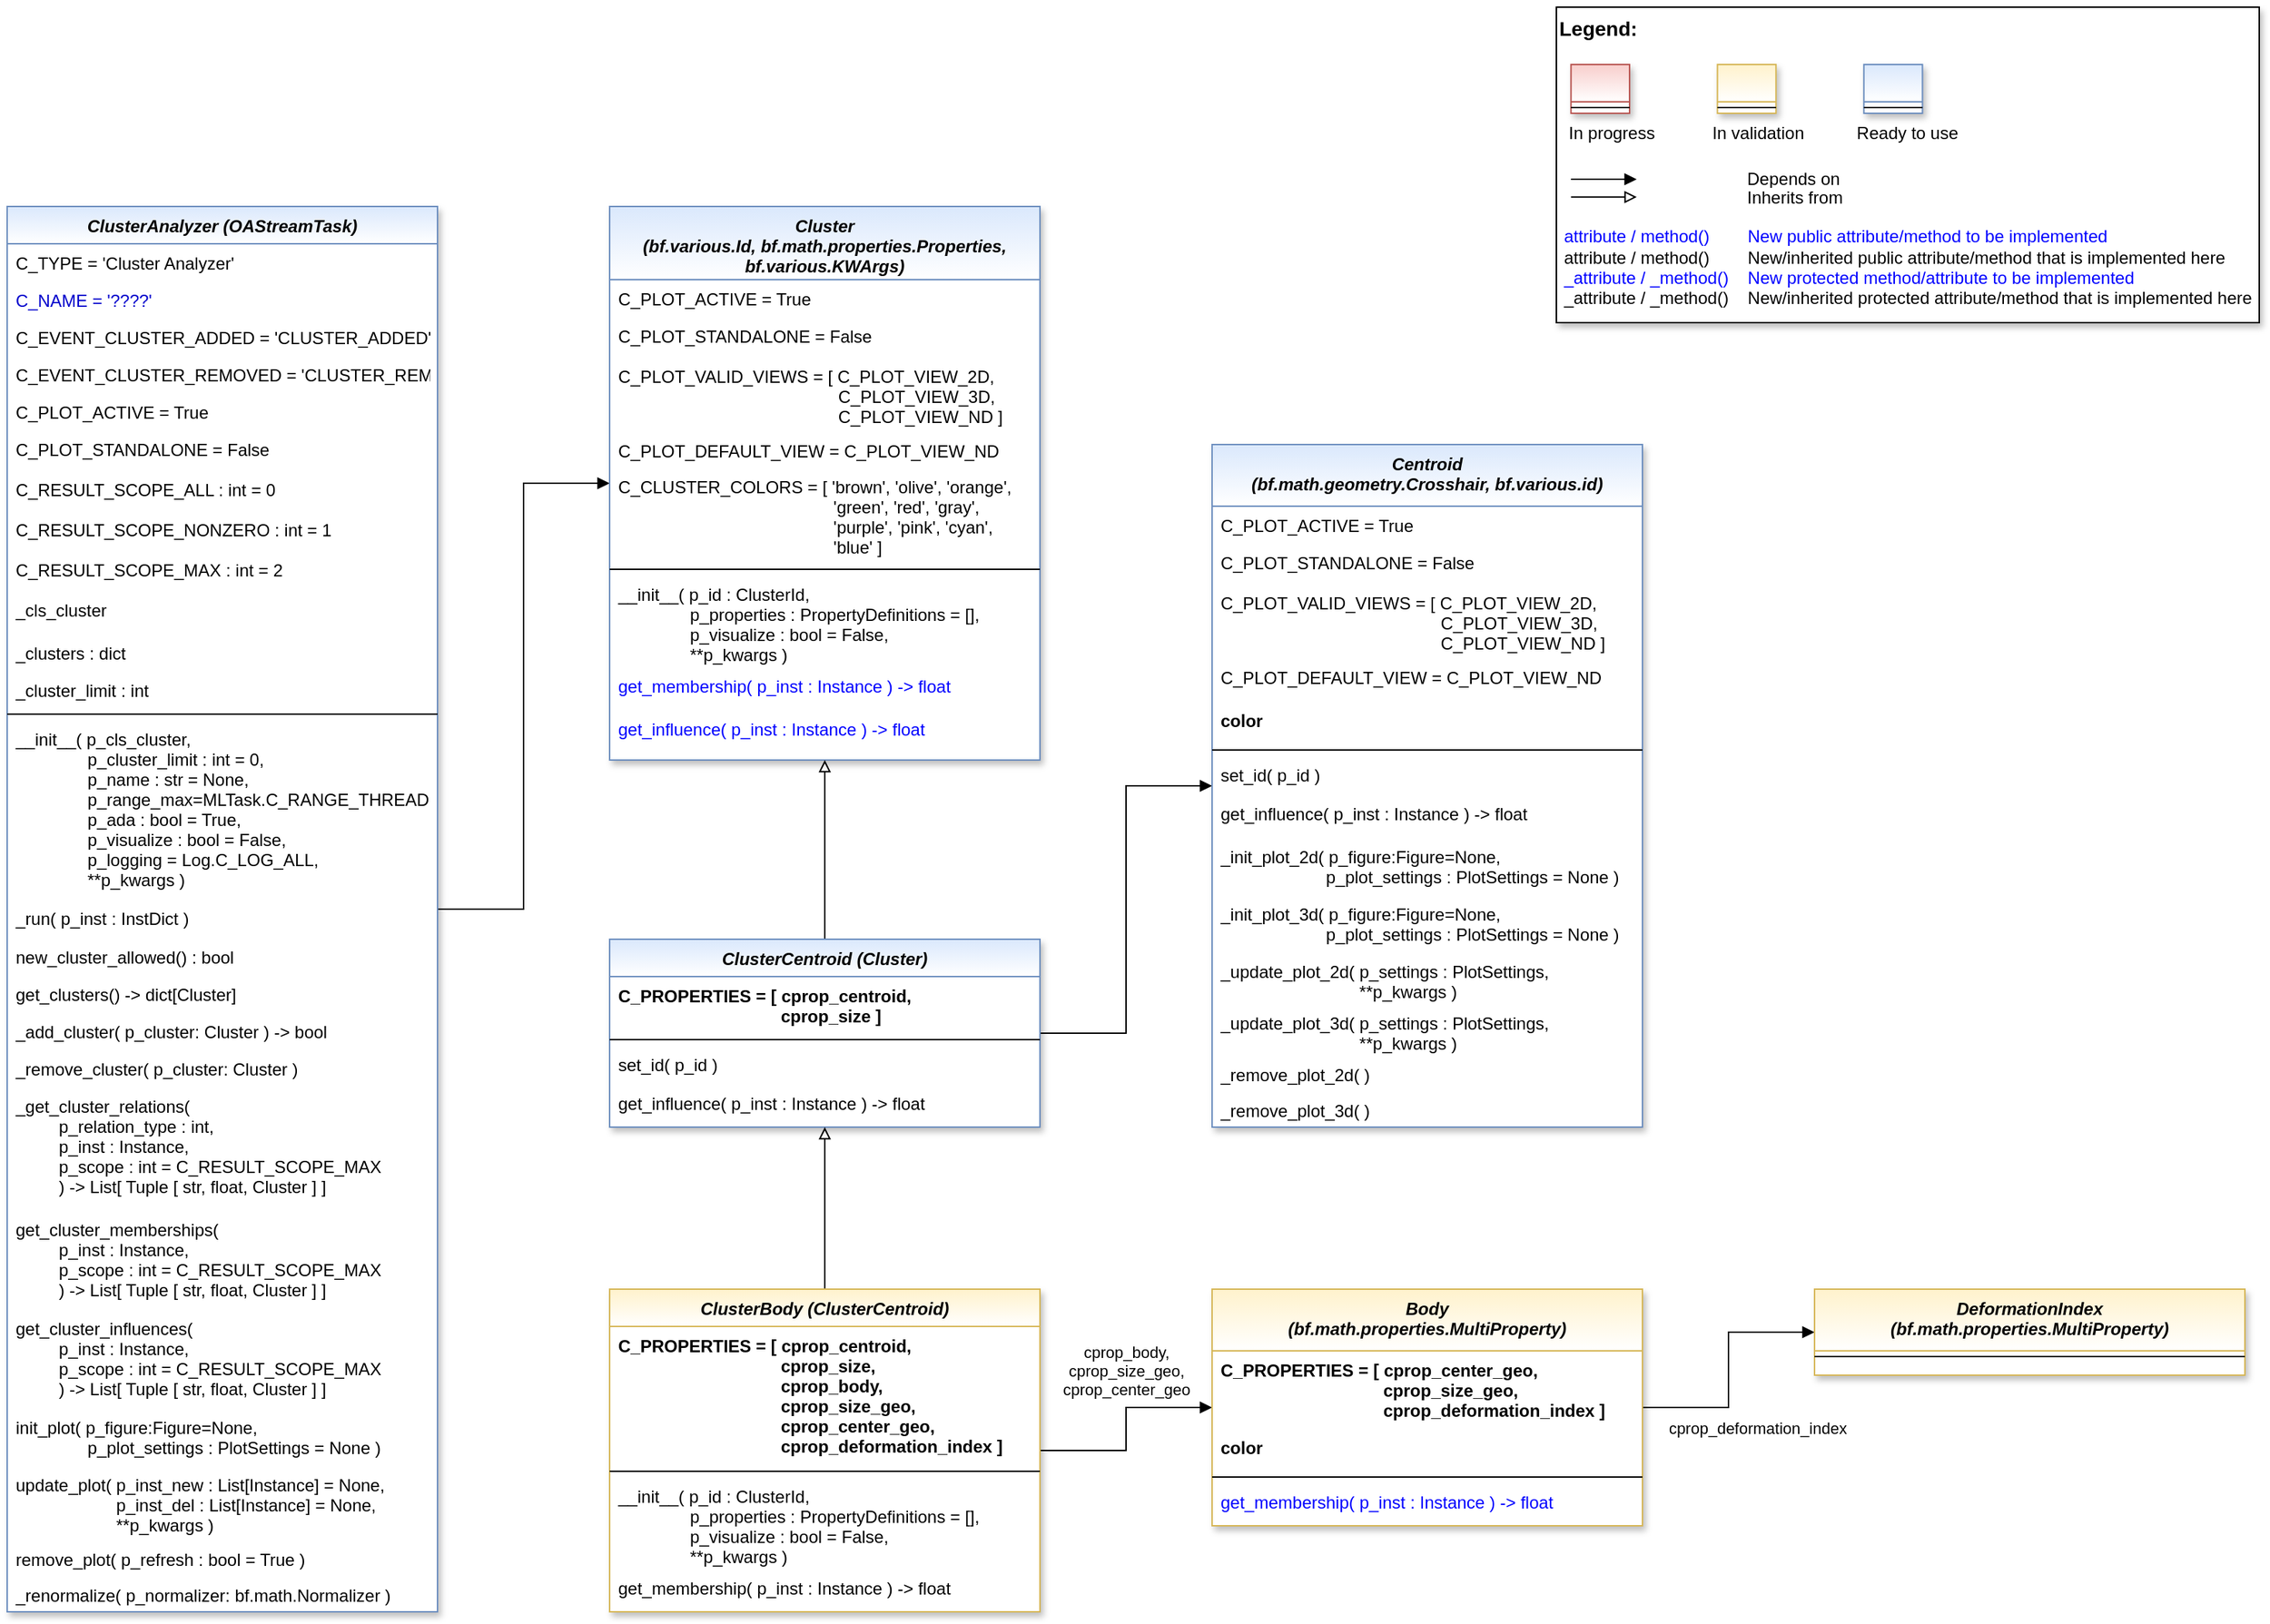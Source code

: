 <mxfile version="26.1.1">
  <diagram id="C5RBs43oDa-KdzZeNtuy" name="Page-1">
    <mxGraphModel dx="2004" dy="1237" grid="1" gridSize="10" guides="1" tooltips="1" connect="1" arrows="1" fold="1" page="1" pageScale="1" pageWidth="2336" pageHeight="1654" math="0" shadow="0">
      <root>
        <mxCell id="WIyWlLk6GJQsqaUBKTNV-0" />
        <mxCell id="WIyWlLk6GJQsqaUBKTNV-1" parent="WIyWlLk6GJQsqaUBKTNV-0" />
        <mxCell id="8to30gGF-NwvKGgbKM0f-0" style="edgeStyle=orthogonalEdgeStyle;rounded=0;orthogonalLoop=1;jettySize=auto;html=1;endArrow=block;endFill=1;" parent="WIyWlLk6GJQsqaUBKTNV-1" source="fdyP1tWBDfPf_pqGQ-dC-91" target="ZzQm4s6gQr2k5gAJpQ90-0" edge="1">
          <mxGeometry relative="1" as="geometry" />
        </mxCell>
        <mxCell id="fdyP1tWBDfPf_pqGQ-dC-91" value="ClusterAnalyzer (OAStreamTask)" style="swimlane;fontStyle=3;align=center;verticalAlign=top;childLayout=stackLayout;horizontal=1;startSize=26;horizontalStack=0;resizeParent=1;resizeLast=0;collapsible=1;marginBottom=0;rounded=0;shadow=1;strokeWidth=1;fillColor=#dae8fc;strokeColor=#6c8ebf;swimlaneFillColor=#ffffff;gradientColor=#FFFFFF;" parent="WIyWlLk6GJQsqaUBKTNV-1" vertex="1">
          <mxGeometry x="40" y="179" width="300" height="980" as="geometry">
            <mxRectangle x="230" y="140" width="160" height="26" as="alternateBounds" />
          </mxGeometry>
        </mxCell>
        <mxCell id="u_LcHSpNlp2SDuldC6Ik-1" value="C_TYPE = &#39;Cluster Analyzer&#39;" style="text;align=left;verticalAlign=top;spacingLeft=4;spacingRight=4;overflow=hidden;rotatable=0;points=[[0,0.5],[1,0.5]];portConstraint=eastwest;fontColor=default;" parent="fdyP1tWBDfPf_pqGQ-dC-91" vertex="1">
          <mxGeometry y="26" width="300" height="26" as="geometry" />
        </mxCell>
        <mxCell id="ha-FynVWbeqEeqbahRzi-0" value="C_NAME = &#39;????&#39;" style="text;align=left;verticalAlign=top;spacingLeft=4;spacingRight=4;overflow=hidden;rotatable=0;points=[[0,0.5],[1,0.5]];portConstraint=eastwest;fontColor=#0000CC;" parent="fdyP1tWBDfPf_pqGQ-dC-91" vertex="1">
          <mxGeometry y="52" width="300" height="26" as="geometry" />
        </mxCell>
        <mxCell id="FSbazA9buHETMWcpUqeL-2" value="C_EVENT_CLUSTER_ADDED = &#39;CLUSTER_ADDED&#39;" style="text;align=left;verticalAlign=top;spacingLeft=4;spacingRight=4;overflow=hidden;rotatable=0;points=[[0,0.5],[1,0.5]];portConstraint=eastwest;fontColor=default;" parent="fdyP1tWBDfPf_pqGQ-dC-91" vertex="1">
          <mxGeometry y="78" width="300" height="26" as="geometry" />
        </mxCell>
        <mxCell id="FSbazA9buHETMWcpUqeL-3" value="C_EVENT_CLUSTER_REMOVED = &#39;CLUSTER_REMOVED&#39;" style="text;align=left;verticalAlign=top;spacingLeft=4;spacingRight=4;overflow=hidden;rotatable=0;points=[[0,0.5],[1,0.5]];portConstraint=eastwest;fontColor=default;" parent="fdyP1tWBDfPf_pqGQ-dC-91" vertex="1">
          <mxGeometry y="104" width="300" height="26" as="geometry" />
        </mxCell>
        <mxCell id="NiR23lWWdtpF8f0qRRbo-54" value="C_PLOT_ACTIVE = True" style="text;align=left;verticalAlign=top;spacingLeft=4;spacingRight=4;overflow=hidden;rotatable=0;points=[[0,0.5],[1,0.5]];portConstraint=eastwest;fontColor=default;" parent="fdyP1tWBDfPf_pqGQ-dC-91" vertex="1">
          <mxGeometry y="130" width="300" height="26" as="geometry" />
        </mxCell>
        <mxCell id="NiR23lWWdtpF8f0qRRbo-55" value="C_PLOT_STANDALONE = False" style="text;align=left;verticalAlign=top;spacingLeft=4;spacingRight=4;overflow=hidden;rotatable=0;points=[[0,0.5],[1,0.5]];portConstraint=eastwest;fontColor=default;" parent="fdyP1tWBDfPf_pqGQ-dC-91" vertex="1">
          <mxGeometry y="156" width="300" height="28" as="geometry" />
        </mxCell>
        <mxCell id="_bpy7UCVCgOma2jbvFI5-0" value="C_RESULT_SCOPE_ALL : int = 0" style="text;align=left;verticalAlign=top;spacingLeft=4;spacingRight=4;overflow=hidden;rotatable=0;points=[[0,0.5],[1,0.5]];portConstraint=eastwest;fontColor=default;" parent="fdyP1tWBDfPf_pqGQ-dC-91" vertex="1">
          <mxGeometry y="184" width="300" height="28" as="geometry" />
        </mxCell>
        <mxCell id="_bpy7UCVCgOma2jbvFI5-1" value="C_RESULT_SCOPE_NONZERO : int = 1" style="text;align=left;verticalAlign=top;spacingLeft=4;spacingRight=4;overflow=hidden;rotatable=0;points=[[0,0.5],[1,0.5]];portConstraint=eastwest;fontColor=default;" parent="fdyP1tWBDfPf_pqGQ-dC-91" vertex="1">
          <mxGeometry y="212" width="300" height="28" as="geometry" />
        </mxCell>
        <mxCell id="_bpy7UCVCgOma2jbvFI5-2" value="C_RESULT_SCOPE_MAX : int = 2" style="text;align=left;verticalAlign=top;spacingLeft=4;spacingRight=4;overflow=hidden;rotatable=0;points=[[0,0.5],[1,0.5]];portConstraint=eastwest;fontColor=default;" parent="fdyP1tWBDfPf_pqGQ-dC-91" vertex="1">
          <mxGeometry y="240" width="300" height="28" as="geometry" />
        </mxCell>
        <mxCell id="kwwsB1o3Xoa45IJOqoYI-13" value="_cls_cluster" style="text;align=left;verticalAlign=top;spacingLeft=4;spacingRight=4;overflow=hidden;rotatable=0;points=[[0,0.5],[1,0.5]];portConstraint=eastwest;fontColor=default;" parent="fdyP1tWBDfPf_pqGQ-dC-91" vertex="1">
          <mxGeometry y="268" width="300" height="30" as="geometry" />
        </mxCell>
        <mxCell id="KbXGNwIy8tF2vyQGKh3L-16" value="_clusters : dict" style="text;align=left;verticalAlign=top;spacingLeft=4;spacingRight=4;overflow=hidden;rotatable=0;points=[[0,0.5],[1,0.5]];portConstraint=eastwest;fontColor=default;" parent="fdyP1tWBDfPf_pqGQ-dC-91" vertex="1">
          <mxGeometry y="298" width="300" height="26" as="geometry" />
        </mxCell>
        <mxCell id="a86A7pApxkxCLPiuyfrF-0" value="_cluster_limit : int" style="text;align=left;verticalAlign=top;spacingLeft=4;spacingRight=4;overflow=hidden;rotatable=0;points=[[0,0.5],[1,0.5]];portConstraint=eastwest;fontColor=default;" parent="fdyP1tWBDfPf_pqGQ-dC-91" vertex="1">
          <mxGeometry y="324" width="300" height="26" as="geometry" />
        </mxCell>
        <mxCell id="fdyP1tWBDfPf_pqGQ-dC-95" value="" style="line;html=1;strokeWidth=1;align=left;verticalAlign=middle;spacingTop=-1;spacingLeft=3;spacingRight=3;rotatable=0;labelPosition=right;points=[];portConstraint=eastwest;" parent="fdyP1tWBDfPf_pqGQ-dC-91" vertex="1">
          <mxGeometry y="350" width="300" height="8" as="geometry" />
        </mxCell>
        <mxCell id="tHnWimVgxmXVisinzfcg-1" value="__init__( p_cls_cluster,&#xa;               p_cluster_limit : int = 0,&#xa;               p_name : str = None,&#xa;               p_range_max=MLTask.C_RANGE_THREAD,&#xa;               p_ada : bool = True,&#xa;               p_visualize : bool = False,&#xa;               p_logging = Log.C_LOG_ALL,&#xa;               **p_kwargs )" style="text;align=left;verticalAlign=top;spacingLeft=4;spacingRight=4;overflow=hidden;rotatable=0;points=[[0,0.5],[1,0.5]];portConstraint=eastwest;fontColor=default;" parent="fdyP1tWBDfPf_pqGQ-dC-91" vertex="1">
          <mxGeometry y="358" width="300" height="125" as="geometry" />
        </mxCell>
        <mxCell id="FSbazA9buHETMWcpUqeL-1" value="_run( p_inst : InstDict )" style="text;align=left;verticalAlign=top;spacingLeft=4;spacingRight=4;overflow=hidden;rotatable=0;points=[[0,0.5],[1,0.5]];portConstraint=eastwest;fontColor=default;" parent="fdyP1tWBDfPf_pqGQ-dC-91" vertex="1">
          <mxGeometry y="483" width="300" height="27" as="geometry" />
        </mxCell>
        <mxCell id="qOahkQ_iAJw-odyaK0tz-0" value="new_cluster_allowed() : bool" style="text;align=left;verticalAlign=top;spacingLeft=4;spacingRight=4;overflow=hidden;rotatable=0;points=[[0,0.5],[1,0.5]];portConstraint=eastwest;fontColor=default;" parent="fdyP1tWBDfPf_pqGQ-dC-91" vertex="1">
          <mxGeometry y="510" width="300" height="26" as="geometry" />
        </mxCell>
        <mxCell id="NC4ok9Ms9W8lQ4tfJlZF-27" value="get_clusters() -&gt; dict[Cluster]" style="text;align=left;verticalAlign=top;spacingLeft=4;spacingRight=4;overflow=hidden;rotatable=0;points=[[0,0.5],[1,0.5]];portConstraint=eastwest;fontColor=default;" parent="fdyP1tWBDfPf_pqGQ-dC-91" vertex="1">
          <mxGeometry y="536" width="300" height="26" as="geometry" />
        </mxCell>
        <mxCell id="HgFk4HmuHH4VQ0Jvzqtj-0" value="_add_cluster( p_cluster: Cluster ) -&gt; bool" style="text;align=left;verticalAlign=top;spacingLeft=4;spacingRight=4;overflow=hidden;rotatable=0;points=[[0,0.5],[1,0.5]];portConstraint=eastwest;fontColor=default;" parent="fdyP1tWBDfPf_pqGQ-dC-91" vertex="1">
          <mxGeometry y="562" width="300" height="26" as="geometry" />
        </mxCell>
        <mxCell id="HgFk4HmuHH4VQ0Jvzqtj-1" value="_remove_cluster( p_cluster: Cluster )" style="text;align=left;verticalAlign=top;spacingLeft=4;spacingRight=4;overflow=hidden;rotatable=0;points=[[0,0.5],[1,0.5]];portConstraint=eastwest;fontColor=default;" parent="fdyP1tWBDfPf_pqGQ-dC-91" vertex="1">
          <mxGeometry y="588" width="300" height="26" as="geometry" />
        </mxCell>
        <mxCell id="INhLgSDpSaQf--5vrpYs-4" value="_get_cluster_relations( &#xa;         p_relation_type : int,&#xa;         p_inst : Instance,&#xa;         p_scope : int = C_RESULT_SCOPE_MAX&#xa;         ) -&gt; List[ Tuple [ str, float, Cluster ] ]" style="text;align=left;verticalAlign=top;spacingLeft=4;spacingRight=4;overflow=hidden;rotatable=0;points=[[0,0.5],[1,0.5]];portConstraint=eastwest;fontColor=default;" parent="fdyP1tWBDfPf_pqGQ-dC-91" vertex="1">
          <mxGeometry y="614" width="300" height="86" as="geometry" />
        </mxCell>
        <mxCell id="MdppRDNMOQBX0Ns-GjJF-3" value="get_cluster_memberships( &#xa;         p_inst : Instance,&#xa;         p_scope : int = C_RESULT_SCOPE_MAX&#xa;         ) -&gt; List[ Tuple [ str, float, Cluster ] ]" style="text;align=left;verticalAlign=top;spacingLeft=4;spacingRight=4;overflow=hidden;rotatable=0;points=[[0,0.5],[1,0.5]];portConstraint=eastwest;fontColor=default;" parent="fdyP1tWBDfPf_pqGQ-dC-91" vertex="1">
          <mxGeometry y="700" width="300" height="69" as="geometry" />
        </mxCell>
        <mxCell id="INhLgSDpSaQf--5vrpYs-0" value="get_cluster_influences( &#xa;         p_inst : Instance,&#xa;         p_scope : int = C_RESULT_SCOPE_MAX&#xa;         ) -&gt; List[ Tuple [ str, float, Cluster ] ]" style="text;align=left;verticalAlign=top;spacingLeft=4;spacingRight=4;overflow=hidden;rotatable=0;points=[[0,0.5],[1,0.5]];portConstraint=eastwest;fontColor=default;" parent="fdyP1tWBDfPf_pqGQ-dC-91" vertex="1">
          <mxGeometry y="769" width="300" height="69" as="geometry" />
        </mxCell>
        <mxCell id="1s4E6dsTAfM4Sj1OL9Xe-2" value="init_plot( p_figure:Figure=None, &#xa;               p_plot_settings : PlotSettings = None )" style="text;align=left;verticalAlign=top;spacingLeft=4;spacingRight=4;overflow=hidden;rotatable=0;points=[[0,0.5],[1,0.5]];portConstraint=eastwest;fontColor=default;" parent="fdyP1tWBDfPf_pqGQ-dC-91" vertex="1">
          <mxGeometry y="838" width="300" height="40" as="geometry" />
        </mxCell>
        <mxCell id="1s4E6dsTAfM4Sj1OL9Xe-1" value="update_plot( p_inst_new : List[Instance] = None, &#xa;                     p_inst_del : List[Instance] = None,&#xa;                     **p_kwargs )" style="text;align=left;verticalAlign=top;spacingLeft=4;spacingRight=4;overflow=hidden;rotatable=0;points=[[0,0.5],[1,0.5]];portConstraint=eastwest;fontColor=default;" parent="fdyP1tWBDfPf_pqGQ-dC-91" vertex="1">
          <mxGeometry y="878" width="300" height="52" as="geometry" />
        </mxCell>
        <mxCell id="P9UwufEWkwkum4dldFdW-0" value="remove_plot( p_refresh : bool = True )" style="text;align=left;verticalAlign=top;spacingLeft=4;spacingRight=4;overflow=hidden;rotatable=0;points=[[0,0.5],[1,0.5]];portConstraint=eastwest;fontColor=default;" parent="fdyP1tWBDfPf_pqGQ-dC-91" vertex="1">
          <mxGeometry y="930" width="300" height="25" as="geometry" />
        </mxCell>
        <mxCell id="Jw8DPvIjeIiS6fOWRAK2-1" value="_renormalize( p_normalizer: bf.math.Normalizer )" style="text;align=left;verticalAlign=top;spacingLeft=4;spacingRight=4;overflow=hidden;rotatable=0;points=[[0,0.5],[1,0.5]];portConstraint=eastwest;fontColor=default;" parent="fdyP1tWBDfPf_pqGQ-dC-91" vertex="1">
          <mxGeometry y="955" width="300" height="25" as="geometry" />
        </mxCell>
        <mxCell id="ZzQm4s6gQr2k5gAJpQ90-0" value="Cluster &#xa;(bf.various.Id, bf.math.properties.Properties,&#xa;bf.various.KWArgs)" style="swimlane;fontStyle=3;align=center;verticalAlign=top;childLayout=stackLayout;horizontal=1;startSize=51;horizontalStack=0;resizeParent=1;resizeLast=0;collapsible=1;marginBottom=0;rounded=0;shadow=1;strokeWidth=1;fillColor=#dae8fc;strokeColor=#6c8ebf;swimlaneFillColor=#ffffff;gradientColor=#FFFFFF;" parent="WIyWlLk6GJQsqaUBKTNV-1" vertex="1">
          <mxGeometry x="460" y="179" width="300" height="386" as="geometry">
            <mxRectangle x="230" y="140" width="160" height="26" as="alternateBounds" />
          </mxGeometry>
        </mxCell>
        <mxCell id="KbXGNwIy8tF2vyQGKh3L-18" value="C_PLOT_ACTIVE = True" style="text;align=left;verticalAlign=top;spacingLeft=4;spacingRight=4;overflow=hidden;rotatable=0;points=[[0,0.5],[1,0.5]];portConstraint=eastwest;fontColor=default;" parent="ZzQm4s6gQr2k5gAJpQ90-0" vertex="1">
          <mxGeometry y="51" width="300" height="26" as="geometry" />
        </mxCell>
        <mxCell id="KbXGNwIy8tF2vyQGKh3L-17" value="C_PLOT_STANDALONE = False" style="text;align=left;verticalAlign=top;spacingLeft=4;spacingRight=4;overflow=hidden;rotatable=0;points=[[0,0.5],[1,0.5]];portConstraint=eastwest;fontColor=default;" parent="ZzQm4s6gQr2k5gAJpQ90-0" vertex="1">
          <mxGeometry y="77" width="300" height="28" as="geometry" />
        </mxCell>
        <mxCell id="1s4E6dsTAfM4Sj1OL9Xe-6" value="C_PLOT_VALID_VIEWS = [ C_PLOT_VIEW_2D,&#xa;                                              C_PLOT_VIEW_3D,&#xa;                                              C_PLOT_VIEW_ND ]" style="text;align=left;verticalAlign=top;spacingLeft=4;spacingRight=4;overflow=hidden;rotatable=0;points=[[0,0.5],[1,0.5]];portConstraint=eastwest;fontColor=default;" parent="ZzQm4s6gQr2k5gAJpQ90-0" vertex="1">
          <mxGeometry y="105" width="300" height="52" as="geometry" />
        </mxCell>
        <mxCell id="1s4E6dsTAfM4Sj1OL9Xe-7" value="C_PLOT_DEFAULT_VIEW = C_PLOT_VIEW_ND" style="text;align=left;verticalAlign=top;spacingLeft=4;spacingRight=4;overflow=hidden;rotatable=0;points=[[0,0.5],[1,0.5]];portConstraint=eastwest;fontColor=default;" parent="ZzQm4s6gQr2k5gAJpQ90-0" vertex="1">
          <mxGeometry y="157" width="300" height="25" as="geometry" />
        </mxCell>
        <mxCell id="M-xauejE_rXeskbm-cPy-8" value="C_CLUSTER_COLORS = [ &#39;brown&#39;, &#39;olive&#39;, &#39;orange&#39;, &#xa;                                             &#39;green&#39;, &#39;red&#39;, &#39;gray&#39;, &#xa;                                             &#39;purple&#39;, &#39;pink&#39;, &#39;cyan&#39;,&#xa;                                             &#39;blue&#39; ]" style="text;align=left;verticalAlign=top;spacingLeft=4;spacingRight=4;overflow=hidden;rotatable=0;points=[[0,0.5],[1,0.5]];portConstraint=eastwest;fontColor=default;" parent="ZzQm4s6gQr2k5gAJpQ90-0" vertex="1">
          <mxGeometry y="182" width="300" height="67" as="geometry" />
        </mxCell>
        <mxCell id="ZzQm4s6gQr2k5gAJpQ90-3" value="" style="line;html=1;strokeWidth=1;align=left;verticalAlign=middle;spacingTop=-1;spacingLeft=3;spacingRight=3;rotatable=0;labelPosition=right;points=[];portConstraint=eastwest;" parent="ZzQm4s6gQr2k5gAJpQ90-0" vertex="1">
          <mxGeometry y="249" width="300" height="8" as="geometry" />
        </mxCell>
        <mxCell id="kwwsB1o3Xoa45IJOqoYI-29" value="__init__( p_id : ClusterId, &#xa;               p_properties : PropertyDefinitions = [],&#xa;               p_visualize : bool = False,&#xa;               **p_kwargs )" style="text;align=left;verticalAlign=top;spacingLeft=4;spacingRight=4;overflow=hidden;rotatable=0;points=[[0,0.5],[1,0.5]];portConstraint=eastwest;fontColor=default;" parent="ZzQm4s6gQr2k5gAJpQ90-0" vertex="1">
          <mxGeometry y="257" width="300" height="64" as="geometry" />
        </mxCell>
        <mxCell id="kwwsB1o3Xoa45IJOqoYI-11" value="get_membership( p_inst : Instance ) -&gt; float" style="text;align=left;verticalAlign=top;spacingLeft=4;spacingRight=4;overflow=hidden;rotatable=0;points=[[0,0.5],[1,0.5]];portConstraint=eastwest;fontColor=#0000FF;" parent="ZzQm4s6gQr2k5gAJpQ90-0" vertex="1">
          <mxGeometry y="321" width="300" height="30" as="geometry" />
        </mxCell>
        <mxCell id="INhLgSDpSaQf--5vrpYs-1" value="get_influence( p_inst : Instance ) -&gt; float" style="text;align=left;verticalAlign=top;spacingLeft=4;spacingRight=4;overflow=hidden;rotatable=0;points=[[0,0.5],[1,0.5]];portConstraint=eastwest;fontColor=#0000FF;" parent="ZzQm4s6gQr2k5gAJpQ90-0" vertex="1">
          <mxGeometry y="351" width="300" height="30" as="geometry" />
        </mxCell>
        <mxCell id="KbXGNwIy8tF2vyQGKh3L-19" style="edgeStyle=orthogonalEdgeStyle;rounded=0;orthogonalLoop=1;jettySize=auto;html=1;fontColor=default;endArrow=block;endFill=0;" parent="WIyWlLk6GJQsqaUBKTNV-1" source="wgUTGSHIKvsrYvQJ55uV-24" target="ZzQm4s6gQr2k5gAJpQ90-0" edge="1">
          <mxGeometry relative="1" as="geometry" />
        </mxCell>
        <mxCell id="nNE4rJM0kESEuAHXS_eE-15" style="edgeStyle=orthogonalEdgeStyle;rounded=0;orthogonalLoop=1;jettySize=auto;html=1;endArrow=block;endFill=1;" parent="WIyWlLk6GJQsqaUBKTNV-1" source="wgUTGSHIKvsrYvQJ55uV-24" target="nNE4rJM0kESEuAHXS_eE-6" edge="1">
          <mxGeometry relative="1" as="geometry" />
        </mxCell>
        <mxCell id="wgUTGSHIKvsrYvQJ55uV-24" value="ClusterCentroid (Cluster)" style="swimlane;fontStyle=3;align=center;verticalAlign=top;childLayout=stackLayout;horizontal=1;startSize=26;horizontalStack=0;resizeParent=1;resizeLast=0;collapsible=1;marginBottom=0;rounded=0;shadow=1;strokeWidth=1;fillColor=#dae8fc;strokeColor=#6c8ebf;swimlaneFillColor=#ffffff;gradientColor=#FFFFFF;" parent="WIyWlLk6GJQsqaUBKTNV-1" vertex="1">
          <mxGeometry x="460" y="690" width="300" height="131" as="geometry">
            <mxRectangle x="230" y="140" width="160" height="26" as="alternateBounds" />
          </mxGeometry>
        </mxCell>
        <mxCell id="wgUTGSHIKvsrYvQJ55uV-32" value="C_PROPERTIES = [ cprop_centroid,&#xa;                                  cprop_size ]" style="text;align=left;verticalAlign=top;spacingLeft=4;spacingRight=4;overflow=hidden;rotatable=0;points=[[0,0.5],[1,0.5]];portConstraint=eastwest;fontStyle=1" parent="wgUTGSHIKvsrYvQJ55uV-24" vertex="1">
          <mxGeometry y="26" width="300" height="40" as="geometry" />
        </mxCell>
        <mxCell id="wgUTGSHIKvsrYvQJ55uV-42" value="" style="line;html=1;strokeWidth=1;align=left;verticalAlign=middle;spacingTop=-1;spacingLeft=3;spacingRight=3;rotatable=0;labelPosition=right;points=[];portConstraint=eastwest;" parent="wgUTGSHIKvsrYvQJ55uV-24" vertex="1">
          <mxGeometry y="66" width="300" height="8" as="geometry" />
        </mxCell>
        <mxCell id="8yZhALTeXKdEAU2tGBFE-2" value="set_id( p_id )" style="text;align=left;verticalAlign=top;spacingLeft=4;spacingRight=4;overflow=hidden;rotatable=0;points=[[0,0.5],[1,0.5]];portConstraint=eastwest;fontColor=default;" parent="wgUTGSHIKvsrYvQJ55uV-24" vertex="1">
          <mxGeometry y="74" width="300" height="27" as="geometry" />
        </mxCell>
        <mxCell id="INhLgSDpSaQf--5vrpYs-3" value="get_influence( p_inst : Instance ) -&gt; float" style="text;align=left;verticalAlign=top;spacingLeft=4;spacingRight=4;overflow=hidden;rotatable=0;points=[[0,0.5],[1,0.5]];portConstraint=eastwest;fontColor=default;" parent="wgUTGSHIKvsrYvQJ55uV-24" vertex="1">
          <mxGeometry y="101" width="300" height="30" as="geometry" />
        </mxCell>
        <mxCell id="BoTwabzS6H-qQH0K2tgn-0" value="" style="group" parent="WIyWlLk6GJQsqaUBKTNV-1" vertex="1" connectable="0">
          <mxGeometry x="1120" y="40" width="490" height="220" as="geometry" />
        </mxCell>
        <mxCell id="fcJVb3HREh7NScvAmxeq-1" value="&lt;font color=&quot;#000000&quot; size=&quot;1&quot;&gt;&lt;b style=&quot;font-size: 14px&quot;&gt;Legend:&lt;br&gt;&lt;/b&gt;&lt;/font&gt;&lt;br&gt;&lt;br&gt;&lt;br&gt;&lt;font color=&quot;#0000ff&quot; style=&quot;font-size: 6px&quot;&gt;&lt;br&gt;&lt;/font&gt;&lt;span style=&quot;color: rgb(0 , 0 , 0)&quot;&gt;&lt;font style=&quot;font-size: 4px&quot;&gt;&amp;nbsp; &amp;nbsp;&lt;/font&gt;&amp;nbsp;In progress&amp;nbsp; &amp;nbsp; &amp;nbsp; &amp;nbsp; &amp;nbsp; &amp;nbsp; In validation&amp;nbsp; &amp;nbsp; &amp;nbsp; &amp;nbsp; &amp;nbsp; &amp;nbsp;Ready to use&lt;/span&gt;&lt;font color=&quot;#000000&quot;&gt;&amp;nbsp;&lt;br&gt;&lt;/font&gt;&lt;font color=&quot;#0000ff&quot;&gt;&lt;br&gt;&lt;br&gt;&lt;br&gt;&lt;br&gt;&amp;nbsp;attribute / method()&amp;nbsp; &amp;nbsp; &amp;nbsp; &amp;nbsp; New public attribute/method to be implemented&lt;/font&gt;&lt;br&gt;&lt;font color=&quot;#000000&quot;&gt;&amp;nbsp;&lt;/font&gt;&lt;font color=&quot;#000000&quot;&gt;attribute / method()&lt;span&gt;&#x9;&lt;/span&gt;&amp;nbsp; &amp;nbsp; &amp;nbsp; &amp;nbsp;New/inherited public attribute/method that is implemented here&lt;br&gt;&lt;/font&gt;&lt;font color=&quot;#0000ff&quot;&gt;&amp;nbsp;_attribute /&amp;nbsp;&lt;/font&gt;&lt;font color=&quot;#0000ff&quot;&gt;_method()&amp;nbsp; &amp;nbsp; New protected method/attribute to be implemented&lt;/font&gt;&lt;br&gt;&lt;font color=&quot;#000000&quot;&gt;&amp;nbsp;_attribute / _method()&amp;nbsp; &amp;nbsp; New/inherited protected attribute/method that is implemented here&lt;br&gt;&lt;/font&gt;&lt;font color=&quot;#000000&quot;&gt;&lt;br&gt;&lt;br&gt;&lt;br&gt;&lt;br&gt;&lt;br&gt;&lt;/font&gt;" style="text;html=1;align=left;verticalAlign=top;whiteSpace=wrap;rounded=0;fontColor=#006600;strokeColor=#000000;shadow=1;fillColor=#ffffff;" parent="BoTwabzS6H-qQH0K2tgn-0" vertex="1">
          <mxGeometry width="490.0" height="220" as="geometry" />
        </mxCell>
        <mxCell id="fcJVb3HREh7NScvAmxeq-2" value="Depends on" style="endArrow=block;html=1;labelPosition=right;verticalLabelPosition=middle;align=left;verticalAlign=middle;endFill=1;fontSize=12;" parent="BoTwabzS6H-qQH0K2tgn-0" edge="1">
          <mxGeometry x="-1623.125" y="-2180" width="51.042" height="50" as="geometry">
            <mxPoint x="10.208" y="120.003" as="sourcePoint" />
            <mxPoint x="55.991" y="120.003" as="targetPoint" />
            <mxPoint x="98" as="offset" />
            <Array as="points">
              <mxPoint x="30.625" y="120" />
            </Array>
          </mxGeometry>
        </mxCell>
        <mxCell id="fcJVb3HREh7NScvAmxeq-3" value="Inherits from" style="endArrow=block;html=1;labelPosition=right;verticalLabelPosition=middle;align=left;verticalAlign=middle;endFill=0;fontSize=12;" parent="BoTwabzS6H-qQH0K2tgn-0" edge="1">
          <mxGeometry x="-1623.125" y="-2180" width="51.042" height="50" as="geometry">
            <mxPoint x="10.208" y="132.385" as="sourcePoint" />
            <mxPoint x="55.991" y="132.385" as="targetPoint" />
            <mxPoint x="98" y="1" as="offset" />
          </mxGeometry>
        </mxCell>
        <mxCell id="fcJVb3HREh7NScvAmxeq-4" value="" style="swimlane;fontStyle=3;align=center;verticalAlign=top;childLayout=stackLayout;horizontal=1;startSize=26;horizontalStack=0;resizeParent=1;resizeLast=0;collapsible=1;marginBottom=0;rounded=0;shadow=1;strokeWidth=1;fillColor=#f8cecc;strokeColor=#b85450;gradientColor=#ffffff;swimlaneFillColor=#ffffff;" parent="BoTwabzS6H-qQH0K2tgn-0" vertex="1">
          <mxGeometry x="10.208" y="40" width="40.833" height="34" as="geometry">
            <mxRectangle x="230" y="140" width="160" height="26" as="alternateBounds" />
          </mxGeometry>
        </mxCell>
        <mxCell id="fcJVb3HREh7NScvAmxeq-5" value="" style="line;html=1;strokeWidth=1;align=left;verticalAlign=middle;spacingTop=-1;spacingLeft=3;spacingRight=3;rotatable=0;labelPosition=right;points=[];portConstraint=eastwest;" parent="fcJVb3HREh7NScvAmxeq-4" vertex="1">
          <mxGeometry y="26" width="40.833" height="8" as="geometry" />
        </mxCell>
        <mxCell id="fcJVb3HREh7NScvAmxeq-6" value="" style="swimlane;fontStyle=3;align=center;verticalAlign=top;childLayout=stackLayout;horizontal=1;startSize=26;horizontalStack=0;resizeParent=1;resizeLast=0;collapsible=1;marginBottom=0;rounded=0;shadow=1;strokeWidth=1;fillColor=#fff2cc;strokeColor=#d6b656;gradientColor=#ffffff;swimlaneFillColor=#ffffff;" parent="BoTwabzS6H-qQH0K2tgn-0" vertex="1">
          <mxGeometry x="112.292" y="40" width="40.833" height="34" as="geometry">
            <mxRectangle x="230" y="140" width="160" height="26" as="alternateBounds" />
          </mxGeometry>
        </mxCell>
        <mxCell id="fcJVb3HREh7NScvAmxeq-7" value="" style="line;html=1;strokeWidth=1;align=left;verticalAlign=middle;spacingTop=-1;spacingLeft=3;spacingRight=3;rotatable=0;labelPosition=right;points=[];portConstraint=eastwest;" parent="fcJVb3HREh7NScvAmxeq-6" vertex="1">
          <mxGeometry y="26" width="40.833" height="8" as="geometry" />
        </mxCell>
        <mxCell id="fcJVb3HREh7NScvAmxeq-8" value="" style="swimlane;fontStyle=3;align=center;verticalAlign=top;childLayout=stackLayout;horizontal=1;startSize=26;horizontalStack=0;resizeParent=1;resizeLast=0;collapsible=1;marginBottom=0;rounded=0;shadow=1;strokeWidth=1;fillColor=#dae8fc;strokeColor=#6c8ebf;gradientColor=#ffffff;swimlaneFillColor=#ffffff;" parent="BoTwabzS6H-qQH0K2tgn-0" vertex="1">
          <mxGeometry x="214.375" y="40" width="40.833" height="34" as="geometry">
            <mxRectangle x="230" y="140" width="160" height="26" as="alternateBounds" />
          </mxGeometry>
        </mxCell>
        <mxCell id="fcJVb3HREh7NScvAmxeq-9" value="" style="line;html=1;strokeWidth=1;align=left;verticalAlign=middle;spacingTop=-1;spacingLeft=3;spacingRight=3;rotatable=0;labelPosition=right;points=[];portConstraint=eastwest;" parent="fcJVb3HREh7NScvAmxeq-8" vertex="1">
          <mxGeometry y="26" width="40.833" height="8" as="geometry" />
        </mxCell>
        <mxCell id="nNE4rJM0kESEuAHXS_eE-5" style="edgeStyle=orthogonalEdgeStyle;rounded=0;orthogonalLoop=1;jettySize=auto;html=1;endArrow=block;endFill=0;" parent="WIyWlLk6GJQsqaUBKTNV-1" source="nNE4rJM0kESEuAHXS_eE-0" target="wgUTGSHIKvsrYvQJ55uV-24" edge="1">
          <mxGeometry relative="1" as="geometry" />
        </mxCell>
        <mxCell id="nNE4rJM0kESEuAHXS_eE-28" value="cprop_body,&lt;div&gt;cprop_size_geo,&lt;/div&gt;&lt;div&gt;cprop_center_geo&lt;/div&gt;" style="edgeStyle=orthogonalEdgeStyle;rounded=0;orthogonalLoop=1;jettySize=auto;html=1;endArrow=block;endFill=1;labelBackgroundColor=none;" parent="WIyWlLk6GJQsqaUBKTNV-1" source="nNE4rJM0kESEuAHXS_eE-0" target="nNE4rJM0kESEuAHXS_eE-23" edge="1">
          <mxGeometry x="0.2" y="27" relative="1" as="geometry">
            <mxPoint y="1" as="offset" />
          </mxGeometry>
        </mxCell>
        <mxCell id="nNE4rJM0kESEuAHXS_eE-0" value="ClusterBody (ClusterCentroid)" style="swimlane;fontStyle=3;align=center;verticalAlign=top;childLayout=stackLayout;horizontal=1;startSize=26;horizontalStack=0;resizeParent=1;resizeLast=0;collapsible=1;marginBottom=0;rounded=0;shadow=1;strokeWidth=1;fillColor=#fff2cc;strokeColor=#d6b656;swimlaneFillColor=#ffffff;gradientColor=#FFFFFF;" parent="WIyWlLk6GJQsqaUBKTNV-1" vertex="1">
          <mxGeometry x="460" y="934" width="300" height="225" as="geometry">
            <mxRectangle x="230" y="140" width="160" height="26" as="alternateBounds" />
          </mxGeometry>
        </mxCell>
        <mxCell id="nNE4rJM0kESEuAHXS_eE-1" value="C_PROPERTIES = [ cprop_centroid,&#xa;                                  cprop_size,&#xa;                                  cprop_body,&#xa;                                  cprop_size_geo,&#xa;                                  cprop_center_geo,&#xa;                                  cprop_deformation_index ]" style="text;align=left;verticalAlign=top;spacingLeft=4;spacingRight=4;overflow=hidden;rotatable=0;points=[[0,0.5],[1,0.5]];portConstraint=eastwest;fontStyle=1" parent="nNE4rJM0kESEuAHXS_eE-0" vertex="1">
          <mxGeometry y="26" width="300" height="97" as="geometry" />
        </mxCell>
        <mxCell id="nNE4rJM0kESEuAHXS_eE-2" value="" style="line;html=1;strokeWidth=1;align=left;verticalAlign=middle;spacingTop=-1;spacingLeft=3;spacingRight=3;rotatable=0;labelPosition=right;points=[];portConstraint=eastwest;" parent="nNE4rJM0kESEuAHXS_eE-0" vertex="1">
          <mxGeometry y="123" width="300" height="8" as="geometry" />
        </mxCell>
        <mxCell id="ytpA0bgAgXBHZK86Jx9c-1" value="__init__( p_id : ClusterId, &#xa;               p_properties : PropertyDefinitions = [],&#xa;               p_visualize : bool = False,&#xa;               **p_kwargs )" style="text;align=left;verticalAlign=top;spacingLeft=4;spacingRight=4;overflow=hidden;rotatable=0;points=[[0,0.5],[1,0.5]];portConstraint=eastwest;fontColor=default;" parent="nNE4rJM0kESEuAHXS_eE-0" vertex="1">
          <mxGeometry y="131" width="300" height="64" as="geometry" />
        </mxCell>
        <mxCell id="M-xauejE_rXeskbm-cPy-0" value="get_membership( p_inst : Instance ) -&gt; float" style="text;align=left;verticalAlign=top;spacingLeft=4;spacingRight=4;overflow=hidden;rotatable=0;points=[[0,0.5],[1,0.5]];portConstraint=eastwest;fontColor=default;" parent="nNE4rJM0kESEuAHXS_eE-0" vertex="1">
          <mxGeometry y="195" width="300" height="30" as="geometry" />
        </mxCell>
        <mxCell id="nNE4rJM0kESEuAHXS_eE-6" value="Centroid&#xa;(bf.math.geometry.Crosshair, bf.various.id)" style="swimlane;fontStyle=3;align=center;verticalAlign=top;childLayout=stackLayout;horizontal=1;startSize=43;horizontalStack=0;resizeParent=1;resizeLast=0;collapsible=1;marginBottom=0;rounded=0;shadow=1;strokeWidth=1;fillColor=#dae8fc;strokeColor=#6c8ebf;swimlaneFillColor=#ffffff;gradientColor=#FFFFFF;" parent="WIyWlLk6GJQsqaUBKTNV-1" vertex="1">
          <mxGeometry x="880" y="345" width="300" height="476" as="geometry">
            <mxRectangle x="230" y="140" width="160" height="26" as="alternateBounds" />
          </mxGeometry>
        </mxCell>
        <mxCell id="nNE4rJM0kESEuAHXS_eE-11" value="C_PLOT_ACTIVE = True" style="text;align=left;verticalAlign=top;spacingLeft=4;spacingRight=4;overflow=hidden;rotatable=0;points=[[0,0.5],[1,0.5]];portConstraint=eastwest;fontColor=default;" parent="nNE4rJM0kESEuAHXS_eE-6" vertex="1">
          <mxGeometry y="43" width="300" height="26" as="geometry" />
        </mxCell>
        <mxCell id="nNE4rJM0kESEuAHXS_eE-12" value="C_PLOT_STANDALONE = False" style="text;align=left;verticalAlign=top;spacingLeft=4;spacingRight=4;overflow=hidden;rotatable=0;points=[[0,0.5],[1,0.5]];portConstraint=eastwest;fontColor=default;" parent="nNE4rJM0kESEuAHXS_eE-6" vertex="1">
          <mxGeometry y="69" width="300" height="28" as="geometry" />
        </mxCell>
        <mxCell id="nNE4rJM0kESEuAHXS_eE-13" value="C_PLOT_VALID_VIEWS = [ C_PLOT_VIEW_2D,&#xa;                                              C_PLOT_VIEW_3D,&#xa;                                              C_PLOT_VIEW_ND ]" style="text;align=left;verticalAlign=top;spacingLeft=4;spacingRight=4;overflow=hidden;rotatable=0;points=[[0,0.5],[1,0.5]];portConstraint=eastwest;fontColor=default;" parent="nNE4rJM0kESEuAHXS_eE-6" vertex="1">
          <mxGeometry y="97" width="300" height="52" as="geometry" />
        </mxCell>
        <mxCell id="nNE4rJM0kESEuAHXS_eE-14" value="C_PLOT_DEFAULT_VIEW = C_PLOT_VIEW_ND" style="text;align=left;verticalAlign=top;spacingLeft=4;spacingRight=4;overflow=hidden;rotatable=0;points=[[0,0.5],[1,0.5]];portConstraint=eastwest;fontColor=default;" parent="nNE4rJM0kESEuAHXS_eE-6" vertex="1">
          <mxGeometry y="149" width="300" height="30" as="geometry" />
        </mxCell>
        <mxCell id="M-xauejE_rXeskbm-cPy-7" value="color" style="text;align=left;verticalAlign=top;spacingLeft=4;spacingRight=4;overflow=hidden;rotatable=0;points=[[0,0.5],[1,0.5]];portConstraint=eastwest;fontColor=default;fontStyle=1" parent="nNE4rJM0kESEuAHXS_eE-6" vertex="1">
          <mxGeometry y="179" width="300" height="30" as="geometry" />
        </mxCell>
        <mxCell id="nNE4rJM0kESEuAHXS_eE-8" value="" style="line;html=1;strokeWidth=1;align=left;verticalAlign=middle;spacingTop=-1;spacingLeft=3;spacingRight=3;rotatable=0;labelPosition=right;points=[];portConstraint=eastwest;" parent="nNE4rJM0kESEuAHXS_eE-6" vertex="1">
          <mxGeometry y="209" width="300" height="8" as="geometry" />
        </mxCell>
        <mxCell id="nNE4rJM0kESEuAHXS_eE-9" value="set_id( p_id )" style="text;align=left;verticalAlign=top;spacingLeft=4;spacingRight=4;overflow=hidden;rotatable=0;points=[[0,0.5],[1,0.5]];portConstraint=eastwest;fontColor=default;" parent="nNE4rJM0kESEuAHXS_eE-6" vertex="1">
          <mxGeometry y="217" width="300" height="27" as="geometry" />
        </mxCell>
        <mxCell id="nNE4rJM0kESEuAHXS_eE-10" value="get_influence( p_inst : Instance ) -&gt; float" style="text;align=left;verticalAlign=top;spacingLeft=4;spacingRight=4;overflow=hidden;rotatable=0;points=[[0,0.5],[1,0.5]];portConstraint=eastwest;fontColor=default;" parent="nNE4rJM0kESEuAHXS_eE-6" vertex="1">
          <mxGeometry y="244" width="300" height="30" as="geometry" />
        </mxCell>
        <mxCell id="nNE4rJM0kESEuAHXS_eE-17" value="_init_plot_2d( p_figure:Figure=None, &#xa;                      p_plot_settings : PlotSettings = None )" style="text;align=left;verticalAlign=top;spacingLeft=4;spacingRight=4;overflow=hidden;rotatable=0;points=[[0,0.5],[1,0.5]];portConstraint=eastwest;fontColor=default;" parent="nNE4rJM0kESEuAHXS_eE-6" vertex="1">
          <mxGeometry y="274" width="300" height="40" as="geometry" />
        </mxCell>
        <mxCell id="nNE4rJM0kESEuAHXS_eE-16" value="_init_plot_3d( p_figure:Figure=None, &#xa;                      p_plot_settings : PlotSettings = None )" style="text;align=left;verticalAlign=top;spacingLeft=4;spacingRight=4;overflow=hidden;rotatable=0;points=[[0,0.5],[1,0.5]];portConstraint=eastwest;fontColor=default;" parent="nNE4rJM0kESEuAHXS_eE-6" vertex="1">
          <mxGeometry y="314" width="300" height="40" as="geometry" />
        </mxCell>
        <mxCell id="nNE4rJM0kESEuAHXS_eE-18" value="_update_plot_2d( p_settings : PlotSettings, &#xa;                             **p_kwargs )" style="text;align=left;verticalAlign=top;spacingLeft=4;spacingRight=4;overflow=hidden;rotatable=0;points=[[0,0.5],[1,0.5]];portConstraint=eastwest;fontColor=default;" parent="nNE4rJM0kESEuAHXS_eE-6" vertex="1">
          <mxGeometry y="354" width="300" height="36" as="geometry" />
        </mxCell>
        <mxCell id="nNE4rJM0kESEuAHXS_eE-21" value="_update_plot_3d( p_settings : PlotSettings, &#xa;                             **p_kwargs )" style="text;align=left;verticalAlign=top;spacingLeft=4;spacingRight=4;overflow=hidden;rotatable=0;points=[[0,0.5],[1,0.5]];portConstraint=eastwest;fontColor=default;" parent="nNE4rJM0kESEuAHXS_eE-6" vertex="1">
          <mxGeometry y="390" width="300" height="36" as="geometry" />
        </mxCell>
        <mxCell id="nNE4rJM0kESEuAHXS_eE-22" value="_remove_plot_2d( )" style="text;align=left;verticalAlign=top;spacingLeft=4;spacingRight=4;overflow=hidden;rotatable=0;points=[[0,0.5],[1,0.5]];portConstraint=eastwest;fontColor=default;" parent="nNE4rJM0kESEuAHXS_eE-6" vertex="1">
          <mxGeometry y="426" width="300" height="25" as="geometry" />
        </mxCell>
        <mxCell id="nNE4rJM0kESEuAHXS_eE-20" value="_remove_plot_3d( )" style="text;align=left;verticalAlign=top;spacingLeft=4;spacingRight=4;overflow=hidden;rotatable=0;points=[[0,0.5],[1,0.5]];portConstraint=eastwest;fontColor=default;" parent="nNE4rJM0kESEuAHXS_eE-6" vertex="1">
          <mxGeometry y="451" width="300" height="25" as="geometry" />
        </mxCell>
        <mxCell id="M-xauejE_rXeskbm-cPy-6" value="cprop_deformation_index" style="edgeStyle=orthogonalEdgeStyle;rounded=0;orthogonalLoop=1;jettySize=auto;html=1;endArrow=block;endFill=1;labelBackgroundColor=none;" parent="WIyWlLk6GJQsqaUBKTNV-1" source="nNE4rJM0kESEuAHXS_eE-23" target="M-xauejE_rXeskbm-cPy-2" edge="1">
          <mxGeometry x="-0.304" y="-24" relative="1" as="geometry">
            <mxPoint x="-4" y="14" as="offset" />
          </mxGeometry>
        </mxCell>
        <mxCell id="nNE4rJM0kESEuAHXS_eE-23" value="Body&#xa;(bf.math.properties.MultiProperty)" style="swimlane;fontStyle=3;align=center;verticalAlign=top;childLayout=stackLayout;horizontal=1;startSize=43;horizontalStack=0;resizeParent=1;resizeLast=0;collapsible=1;marginBottom=0;rounded=0;shadow=1;strokeWidth=1;fillColor=#fff2cc;strokeColor=#d6b656;swimlaneFillColor=#ffffff;gradientColor=#FFFFFF;" parent="WIyWlLk6GJQsqaUBKTNV-1" vertex="1">
          <mxGeometry x="880" y="934" width="300" height="165" as="geometry">
            <mxRectangle x="230" y="140" width="160" height="26" as="alternateBounds" />
          </mxGeometry>
        </mxCell>
        <mxCell id="nNE4rJM0kESEuAHXS_eE-24" value="C_PROPERTIES = [ cprop_center_geo,&#xa;                                  cprop_size_geo,&#xa;                                  cprop_deformation_index ]" style="text;align=left;verticalAlign=top;spacingLeft=4;spacingRight=4;overflow=hidden;rotatable=0;points=[[0,0.5],[1,0.5]];portConstraint=eastwest;fontStyle=1" parent="nNE4rJM0kESEuAHXS_eE-23" vertex="1">
          <mxGeometry y="43" width="300" height="54" as="geometry" />
        </mxCell>
        <mxCell id="ytpA0bgAgXBHZK86Jx9c-0" value="color" style="text;align=left;verticalAlign=top;spacingLeft=4;spacingRight=4;overflow=hidden;rotatable=0;points=[[0,0.5],[1,0.5]];portConstraint=eastwest;fontColor=default;fontStyle=1" parent="nNE4rJM0kESEuAHXS_eE-23" vertex="1">
          <mxGeometry y="97" width="300" height="30" as="geometry" />
        </mxCell>
        <mxCell id="nNE4rJM0kESEuAHXS_eE-25" value="" style="line;html=1;strokeWidth=1;align=left;verticalAlign=middle;spacingTop=-1;spacingLeft=3;spacingRight=3;rotatable=0;labelPosition=right;points=[];portConstraint=eastwest;" parent="nNE4rJM0kESEuAHXS_eE-23" vertex="1">
          <mxGeometry y="127" width="300" height="8" as="geometry" />
        </mxCell>
        <mxCell id="M-xauejE_rXeskbm-cPy-1" value="get_membership( p_inst : Instance ) -&gt; float" style="text;align=left;verticalAlign=top;spacingLeft=4;spacingRight=4;overflow=hidden;rotatable=0;points=[[0,0.5],[1,0.5]];portConstraint=eastwest;fontColor=#0000FF;" parent="nNE4rJM0kESEuAHXS_eE-23" vertex="1">
          <mxGeometry y="135" width="300" height="30" as="geometry" />
        </mxCell>
        <mxCell id="M-xauejE_rXeskbm-cPy-2" value="DeformationIndex&#xa;(bf.math.properties.MultiProperty)" style="swimlane;fontStyle=3;align=center;verticalAlign=top;childLayout=stackLayout;horizontal=1;startSize=43;horizontalStack=0;resizeParent=1;resizeLast=0;collapsible=1;marginBottom=0;rounded=0;shadow=1;strokeWidth=1;fillColor=#fff2cc;strokeColor=#d6b656;swimlaneFillColor=#ffffff;gradientColor=#FFFFFF;" parent="WIyWlLk6GJQsqaUBKTNV-1" vertex="1">
          <mxGeometry x="1300" y="934" width="300" height="60" as="geometry">
            <mxRectangle x="230" y="140" width="160" height="26" as="alternateBounds" />
          </mxGeometry>
        </mxCell>
        <mxCell id="M-xauejE_rXeskbm-cPy-4" value="" style="line;html=1;strokeWidth=1;align=left;verticalAlign=middle;spacingTop=-1;spacingLeft=3;spacingRight=3;rotatable=0;labelPosition=right;points=[];portConstraint=eastwest;" parent="M-xauejE_rXeskbm-cPy-2" vertex="1">
          <mxGeometry y="43" width="300" height="8" as="geometry" />
        </mxCell>
      </root>
    </mxGraphModel>
  </diagram>
</mxfile>
